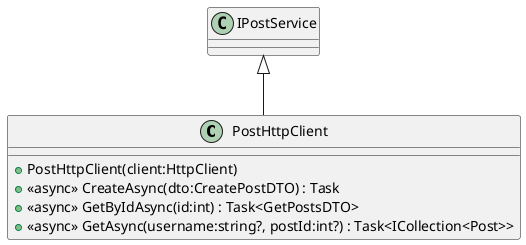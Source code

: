 @startuml
class PostHttpClient {
    + PostHttpClient(client:HttpClient)
    + <<async>> CreateAsync(dto:CreatePostDTO) : Task
    + <<async>> GetByIdAsync(id:int) : Task<GetPostsDTO>
    + <<async>> GetAsync(username:string?, postId:int?) : Task<ICollection<Post>>
}
IPostService <|-- PostHttpClient
@enduml
